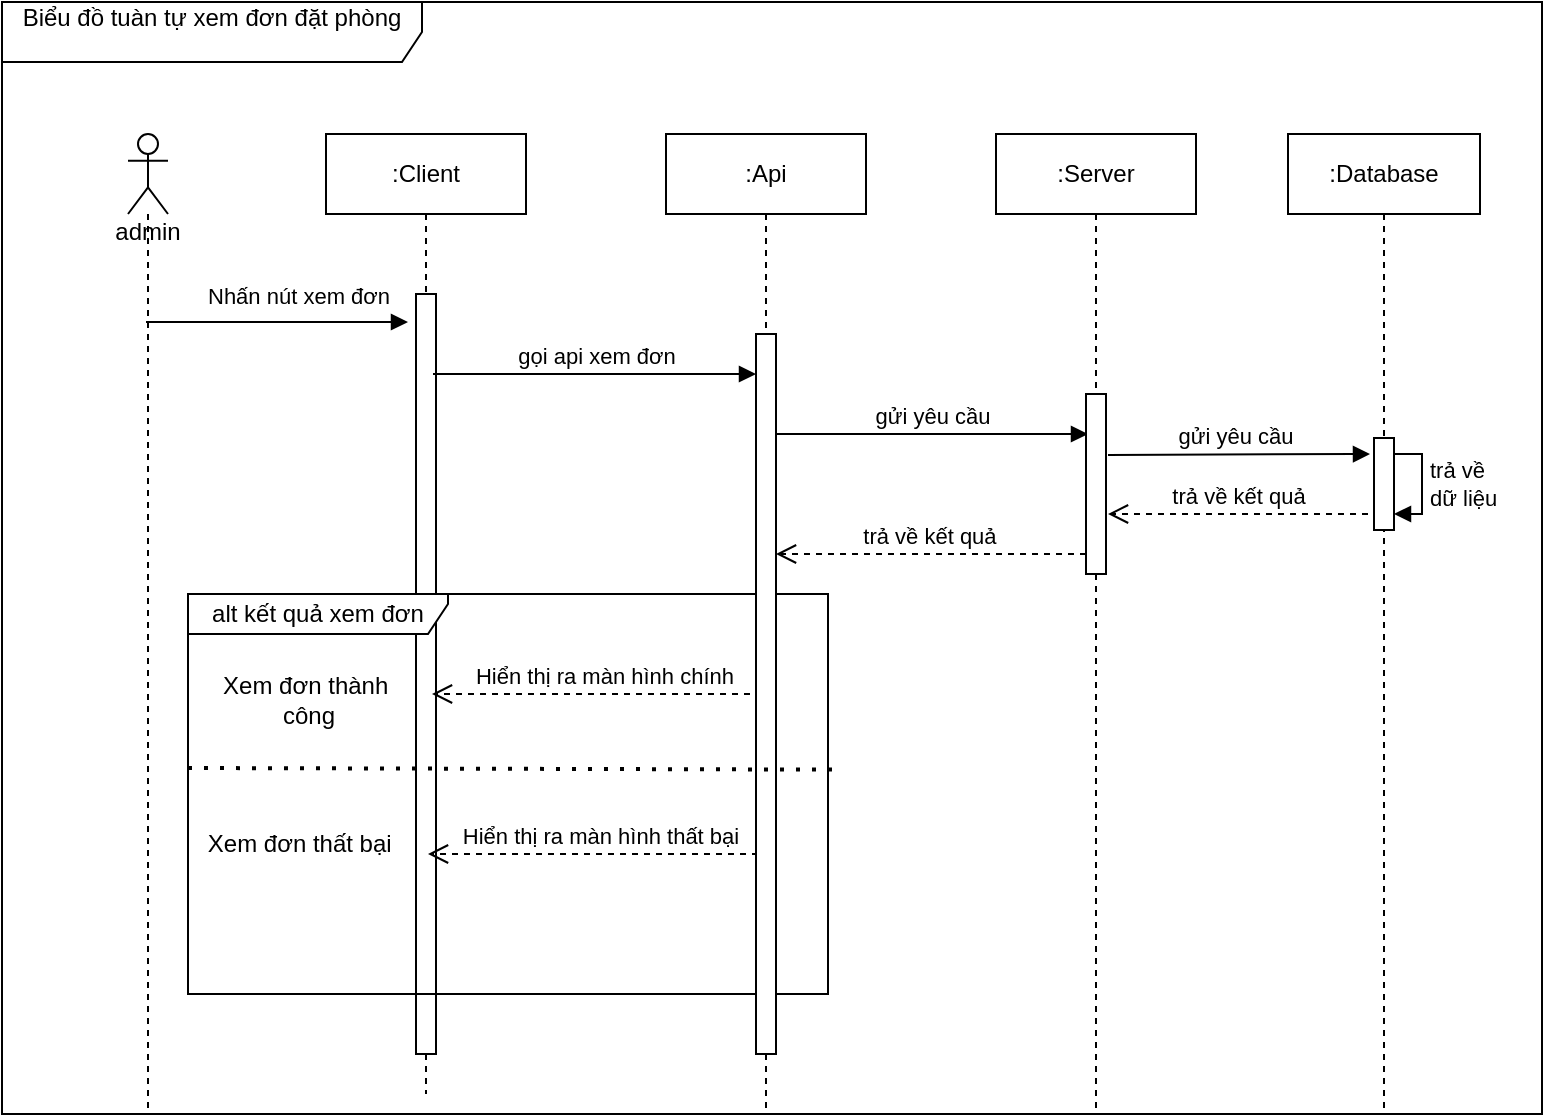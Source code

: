 <mxfile version="24.8.6">
  <diagram name="Trang-1" id="wI3sjI1Bt_U6gymrfunH">
    <mxGraphModel dx="1050" dy="557" grid="1" gridSize="10" guides="1" tooltips="1" connect="1" arrows="1" fold="1" page="1" pageScale="1" pageWidth="827" pageHeight="1169" math="0" shadow="0">
      <root>
        <mxCell id="0" />
        <mxCell id="1" parent="0" />
        <mxCell id="geqvY4MQUCGouF92Gjm4-1" value="&lt;div&gt;&lt;br&gt;&lt;/div&gt;&lt;div&gt;&lt;br&gt;&lt;/div&gt;&lt;div&gt;&lt;br&gt;&lt;/div&gt;&lt;div&gt;&lt;br&gt;&lt;/div&gt;&lt;div&gt;&lt;span style=&quot;background-color: initial;&quot;&gt;&lt;br&gt;&lt;/span&gt;&lt;/div&gt;&lt;div&gt;&lt;span style=&quot;background-color: initial;&quot;&gt;admin&lt;/span&gt;&lt;/div&gt;&lt;div&gt;&lt;br&gt;&lt;/div&gt;" style="shape=umlLifeline;perimeter=lifelinePerimeter;whiteSpace=wrap;html=1;container=1;dropTarget=0;collapsible=0;recursiveResize=0;outlineConnect=0;portConstraint=eastwest;newEdgeStyle={&quot;curved&quot;:0,&quot;rounded&quot;:0};participant=umlActor;size=40;" vertex="1" parent="1">
          <mxGeometry x="120" y="80" width="20" height="490" as="geometry" />
        </mxCell>
        <mxCell id="geqvY4MQUCGouF92Gjm4-2" value=":Client" style="shape=umlLifeline;perimeter=lifelinePerimeter;whiteSpace=wrap;html=1;container=1;dropTarget=0;collapsible=0;recursiveResize=0;outlineConnect=0;portConstraint=eastwest;newEdgeStyle={&quot;curved&quot;:0,&quot;rounded&quot;:0};" vertex="1" parent="1">
          <mxGeometry x="219" y="80" width="100" height="480" as="geometry" />
        </mxCell>
        <mxCell id="geqvY4MQUCGouF92Gjm4-3" value="" style="html=1;points=[[0,0,0,0,5],[0,1,0,0,-5],[1,0,0,0,5],[1,1,0,0,-5]];perimeter=orthogonalPerimeter;outlineConnect=0;targetShapes=umlLifeline;portConstraint=eastwest;newEdgeStyle={&quot;curved&quot;:0,&quot;rounded&quot;:0};" vertex="1" parent="geqvY4MQUCGouF92Gjm4-2">
          <mxGeometry x="45" y="80" width="10" height="380" as="geometry" />
        </mxCell>
        <mxCell id="geqvY4MQUCGouF92Gjm4-4" value=":Api" style="shape=umlLifeline;perimeter=lifelinePerimeter;whiteSpace=wrap;html=1;container=1;dropTarget=0;collapsible=0;recursiveResize=0;outlineConnect=0;portConstraint=eastwest;newEdgeStyle={&quot;curved&quot;:0,&quot;rounded&quot;:0};" vertex="1" parent="1">
          <mxGeometry x="389" y="80" width="100" height="490" as="geometry" />
        </mxCell>
        <mxCell id="geqvY4MQUCGouF92Gjm4-5" value=":Server" style="shape=umlLifeline;perimeter=lifelinePerimeter;whiteSpace=wrap;html=1;container=1;dropTarget=0;collapsible=0;recursiveResize=0;outlineConnect=0;portConstraint=eastwest;newEdgeStyle={&quot;curved&quot;:0,&quot;rounded&quot;:0};" vertex="1" parent="1">
          <mxGeometry x="554" y="80" width="100" height="490" as="geometry" />
        </mxCell>
        <mxCell id="geqvY4MQUCGouF92Gjm4-6" value="Nhấn nút xem đơn" style="html=1;verticalAlign=bottom;endArrow=block;curved=0;rounded=0;" edge="1" parent="1">
          <mxGeometry x="0.161" y="4" width="80" relative="1" as="geometry">
            <mxPoint x="129" y="174" as="sourcePoint" />
            <mxPoint x="260" y="174" as="targetPoint" />
            <mxPoint as="offset" />
          </mxGeometry>
        </mxCell>
        <mxCell id="geqvY4MQUCGouF92Gjm4-7" value="gọi api xem đơn" style="html=1;verticalAlign=bottom;endArrow=block;curved=0;rounded=0;" edge="1" parent="1">
          <mxGeometry width="80" relative="1" as="geometry">
            <mxPoint x="272.5" y="200" as="sourcePoint" />
            <mxPoint x="434" y="200" as="targetPoint" />
          </mxGeometry>
        </mxCell>
        <mxCell id="geqvY4MQUCGouF92Gjm4-8" value="gửi yêu cầu" style="html=1;verticalAlign=bottom;endArrow=block;curved=0;rounded=0;" edge="1" parent="1">
          <mxGeometry width="80" relative="1" as="geometry">
            <mxPoint x="444" y="230" as="sourcePoint" />
            <mxPoint x="600" y="230" as="targetPoint" />
          </mxGeometry>
        </mxCell>
        <mxCell id="geqvY4MQUCGouF92Gjm4-9" value="trả về kết quả&amp;nbsp;" style="html=1;verticalAlign=bottom;endArrow=open;dashed=1;endSize=8;curved=0;rounded=0;" edge="1" parent="1" source="geqvY4MQUCGouF92Gjm4-22">
          <mxGeometry relative="1" as="geometry">
            <mxPoint x="605.5" y="290" as="sourcePoint" />
            <mxPoint x="444" y="290" as="targetPoint" />
          </mxGeometry>
        </mxCell>
        <mxCell id="geqvY4MQUCGouF92Gjm4-10" value="alt kết quả xem đơn" style="shape=umlFrame;whiteSpace=wrap;html=1;pointerEvents=0;width=130;height=20;" vertex="1" parent="1">
          <mxGeometry x="150" y="310" width="320" height="200" as="geometry" />
        </mxCell>
        <mxCell id="geqvY4MQUCGouF92Gjm4-11" value="Hiển thị ra màn hình chính" style="html=1;verticalAlign=bottom;endArrow=open;dashed=1;endSize=8;curved=0;rounded=0;" edge="1" parent="1">
          <mxGeometry relative="1" as="geometry">
            <mxPoint x="443" y="360" as="sourcePoint" />
            <mxPoint x="272" y="360" as="targetPoint" />
            <Array as="points" />
          </mxGeometry>
        </mxCell>
        <mxCell id="geqvY4MQUCGouF92Gjm4-12" value="Hiển thị ra màn hình thất bại" style="html=1;verticalAlign=bottom;endArrow=open;dashed=1;endSize=8;curved=0;rounded=0;" edge="1" parent="1">
          <mxGeometry relative="1" as="geometry">
            <mxPoint x="441" y="440" as="sourcePoint" />
            <mxPoint x="270" y="440" as="targetPoint" />
            <Array as="points" />
          </mxGeometry>
        </mxCell>
        <mxCell id="geqvY4MQUCGouF92Gjm4-13" value="Xem đơn thành&amp;nbsp;&lt;div&gt;công&lt;/div&gt;" style="text;html=1;align=center;verticalAlign=middle;resizable=0;points=[];autosize=1;strokeColor=none;fillColor=none;" vertex="1" parent="1">
          <mxGeometry x="155" y="343" width="110" height="40" as="geometry" />
        </mxCell>
        <mxCell id="geqvY4MQUCGouF92Gjm4-14" value="&amp;nbsp; &amp;nbsp; &amp;nbsp; &amp;nbsp; &amp;nbsp; &amp;nbsp; &amp;nbsp; &amp;nbsp; &amp;nbsp; &amp;nbsp; &amp;nbsp; &amp;nbsp; &amp;nbsp; Xem đơn thất bại" style="text;html=1;align=center;verticalAlign=middle;resizable=0;points=[];autosize=1;strokeColor=none;fillColor=none;" vertex="1" parent="1">
          <mxGeometry x="62" y="420" width="200" height="30" as="geometry" />
        </mxCell>
        <mxCell id="geqvY4MQUCGouF92Gjm4-15" value=":Database" style="shape=umlLifeline;perimeter=lifelinePerimeter;whiteSpace=wrap;html=1;container=1;dropTarget=0;collapsible=0;recursiveResize=0;outlineConnect=0;portConstraint=eastwest;newEdgeStyle={&quot;curved&quot;:0,&quot;rounded&quot;:0};" vertex="1" parent="1">
          <mxGeometry x="700" y="80" width="96" height="490" as="geometry" />
        </mxCell>
        <mxCell id="geqvY4MQUCGouF92Gjm4-16" value="trả về&lt;br&gt;&lt;div&gt;dữ liệu&lt;/div&gt;" style="html=1;align=left;spacingLeft=2;endArrow=block;rounded=0;edgeStyle=orthogonalEdgeStyle;curved=0;rounded=0;" edge="1" parent="geqvY4MQUCGouF92Gjm4-15">
          <mxGeometry relative="1" as="geometry">
            <mxPoint x="53.0" y="160" as="sourcePoint" />
            <Array as="points">
              <mxPoint x="67" y="160" />
              <mxPoint x="67" y="190" />
            </Array>
            <mxPoint x="53" y="190" as="targetPoint" />
          </mxGeometry>
        </mxCell>
        <mxCell id="geqvY4MQUCGouF92Gjm4-17" value="gửi yêu cầu&amp;nbsp;" style="html=1;verticalAlign=bottom;endArrow=block;curved=0;rounded=0;" edge="1" parent="1">
          <mxGeometry width="80" relative="1" as="geometry">
            <mxPoint x="610" y="240.48" as="sourcePoint" />
            <mxPoint x="741" y="240" as="targetPoint" />
          </mxGeometry>
        </mxCell>
        <mxCell id="geqvY4MQUCGouF92Gjm4-18" value="" style="html=1;points=[[0,0,0,0,5],[0,1,0,0,-5],[1,0,0,0,5],[1,1,0,0,-5]];perimeter=orthogonalPerimeter;outlineConnect=0;targetShapes=umlLifeline;portConstraint=eastwest;newEdgeStyle={&quot;curved&quot;:0,&quot;rounded&quot;:0};" vertex="1" parent="1">
          <mxGeometry x="743" y="232" width="10" height="46" as="geometry" />
        </mxCell>
        <mxCell id="geqvY4MQUCGouF92Gjm4-19" value="trả về kết quả" style="html=1;verticalAlign=bottom;endArrow=open;dashed=1;endSize=8;curved=0;rounded=0;" edge="1" parent="1">
          <mxGeometry relative="1" as="geometry">
            <mxPoint x="740" y="270" as="sourcePoint" />
            <mxPoint x="610" y="270" as="targetPoint" />
          </mxGeometry>
        </mxCell>
        <mxCell id="geqvY4MQUCGouF92Gjm4-20" value="Biểu đồ tuàn tự xem đơn đặt phòng&lt;div&gt;&lt;br&gt;&lt;/div&gt;" style="shape=umlFrame;whiteSpace=wrap;html=1;pointerEvents=0;width=210;height=30;" vertex="1" parent="1">
          <mxGeometry x="57" y="14" width="770" height="556" as="geometry" />
        </mxCell>
        <mxCell id="geqvY4MQUCGouF92Gjm4-21" value="" style="html=1;points=[[0,0,0,0,5],[0,1,0,0,-5],[1,0,0,0,5],[1,1,0,0,-5]];perimeter=orthogonalPerimeter;outlineConnect=0;targetShapes=umlLifeline;portConstraint=eastwest;newEdgeStyle={&quot;curved&quot;:0,&quot;rounded&quot;:0};" vertex="1" parent="1">
          <mxGeometry x="434" y="180" width="10" height="360" as="geometry" />
        </mxCell>
        <mxCell id="geqvY4MQUCGouF92Gjm4-22" value="" style="html=1;points=[[0,0,0,0,5],[0,1,0,0,-5],[1,0,0,0,5],[1,1,0,0,-5]];perimeter=orthogonalPerimeter;outlineConnect=0;targetShapes=umlLifeline;portConstraint=eastwest;newEdgeStyle={&quot;curved&quot;:0,&quot;rounded&quot;:0};" vertex="1" parent="1">
          <mxGeometry x="599" y="210" width="10" height="90" as="geometry" />
        </mxCell>
        <mxCell id="geqvY4MQUCGouF92Gjm4-23" value="" style="endArrow=none;dashed=1;html=1;dashPattern=1 3;strokeWidth=2;rounded=0;exitX=0;exitY=0.435;exitDx=0;exitDy=0;exitPerimeter=0;entryX=1.008;entryY=0.439;entryDx=0;entryDy=0;entryPerimeter=0;" edge="1" parent="1" source="geqvY4MQUCGouF92Gjm4-10" target="geqvY4MQUCGouF92Gjm4-10">
          <mxGeometry width="50" height="50" relative="1" as="geometry">
            <mxPoint x="320" y="570" as="sourcePoint" />
            <mxPoint x="370" y="520" as="targetPoint" />
          </mxGeometry>
        </mxCell>
      </root>
    </mxGraphModel>
  </diagram>
</mxfile>
